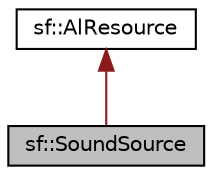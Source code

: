 digraph "sf::SoundSource"
{
  edge [fontname="Helvetica",fontsize="10",labelfontname="Helvetica",labelfontsize="10"];
  node [fontname="Helvetica",fontsize="10",shape=record];
  Node5 [label="sf::SoundSource",height=0.2,width=0.4,color="black", fillcolor="grey75", style="filled", fontcolor="black"];
  Node6 -> Node5 [dir="back",color="firebrick4",fontsize="10",style="solid"];
  Node6 [label="sf::AlResource",height=0.2,width=0.4,color="black", fillcolor="white", style="filled",URL="$classsf_1_1_al_resource.html",tooltip="Base class for classes that require an OpenAL context. "];
}
